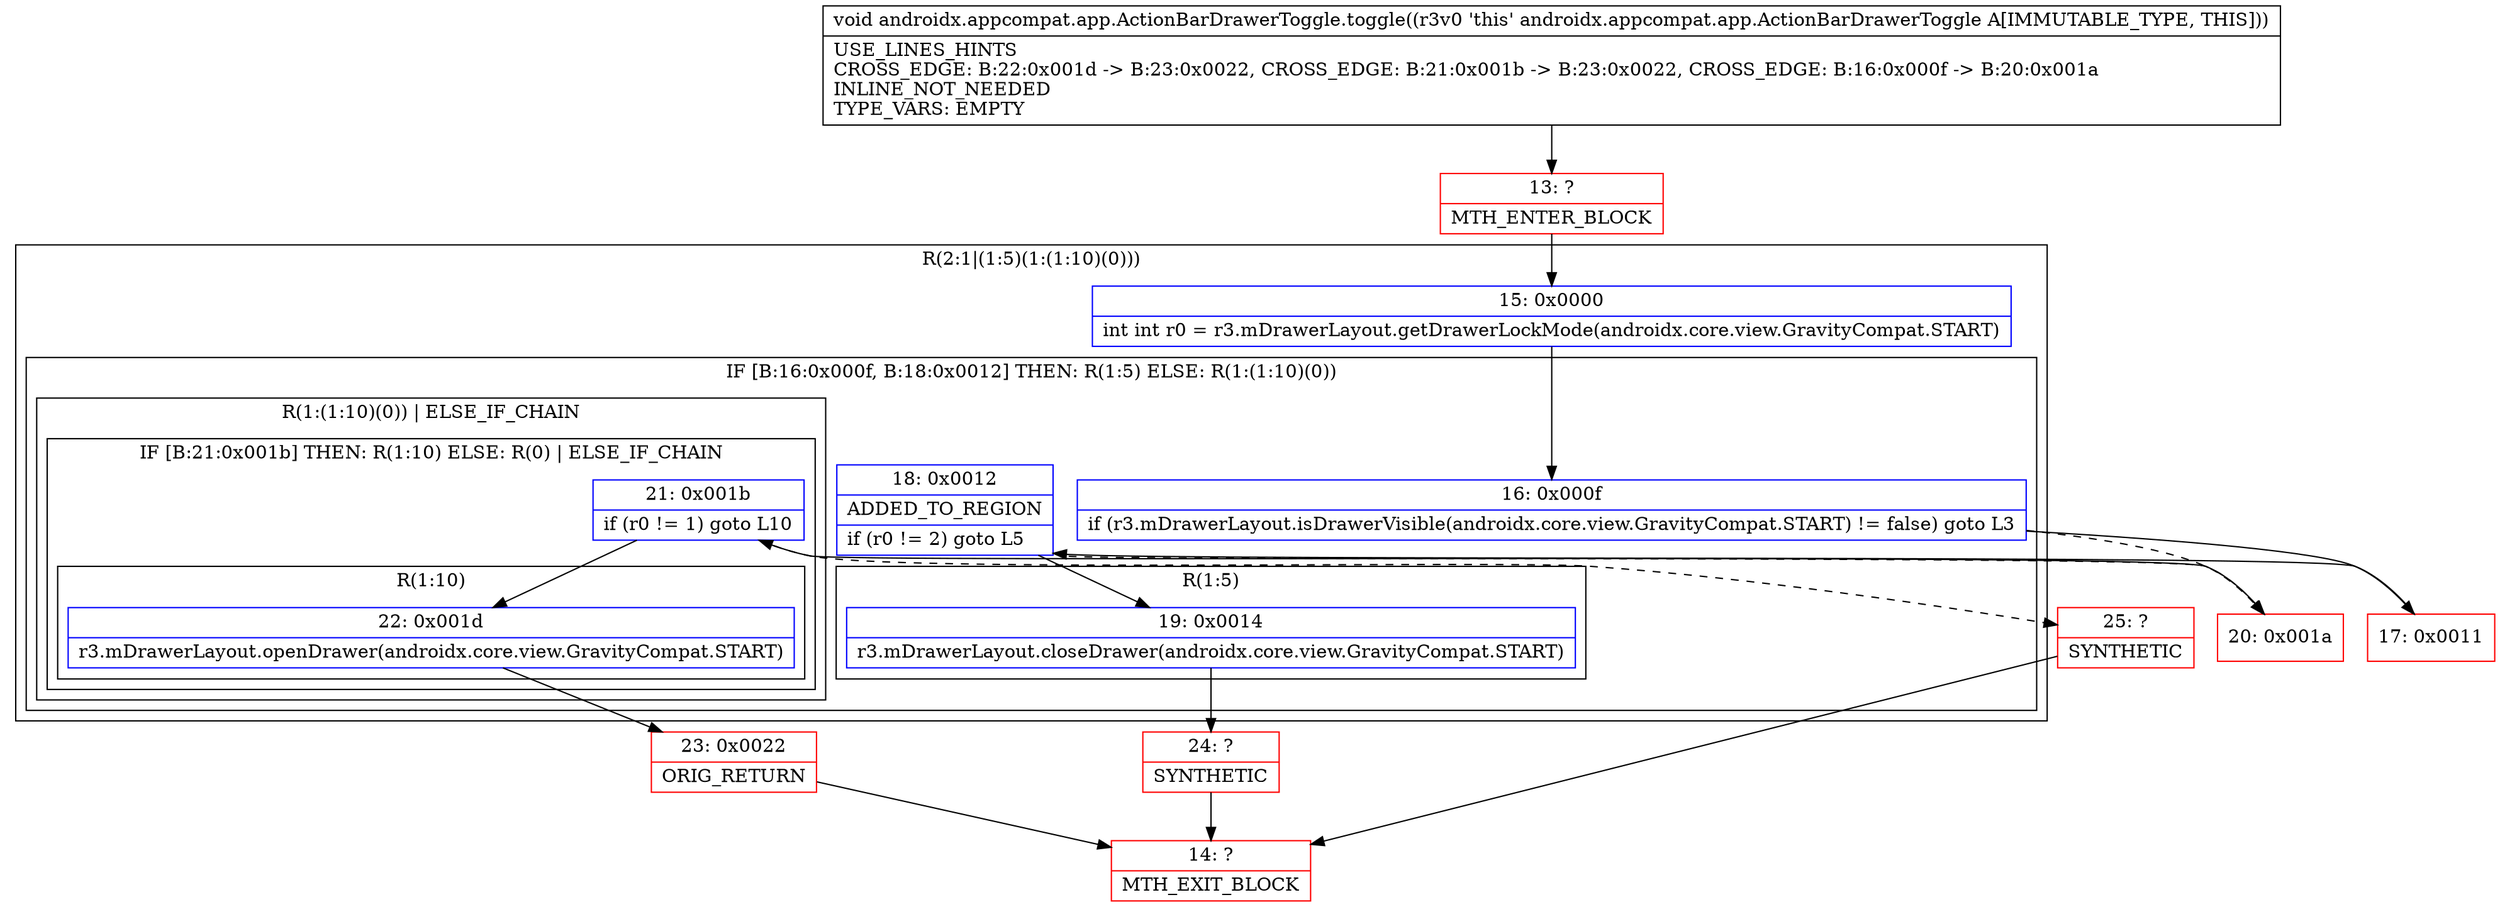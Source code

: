 digraph "CFG forandroidx.appcompat.app.ActionBarDrawerToggle.toggle()V" {
subgraph cluster_Region_621996816 {
label = "R(2:1|(1:5)(1:(1:10)(0)))";
node [shape=record,color=blue];
Node_15 [shape=record,label="{15\:\ 0x0000|int int r0 = r3.mDrawerLayout.getDrawerLockMode(androidx.core.view.GravityCompat.START)\l}"];
subgraph cluster_IfRegion_1045502711 {
label = "IF [B:16:0x000f, B:18:0x0012] THEN: R(1:5) ELSE: R(1:(1:10)(0))";
node [shape=record,color=blue];
Node_16 [shape=record,label="{16\:\ 0x000f|if (r3.mDrawerLayout.isDrawerVisible(androidx.core.view.GravityCompat.START) != false) goto L3\l}"];
Node_18 [shape=record,label="{18\:\ 0x0012|ADDED_TO_REGION\l|if (r0 != 2) goto L5\l}"];
subgraph cluster_Region_912248000 {
label = "R(1:5)";
node [shape=record,color=blue];
Node_19 [shape=record,label="{19\:\ 0x0014|r3.mDrawerLayout.closeDrawer(androidx.core.view.GravityCompat.START)\l}"];
}
subgraph cluster_Region_1589559950 {
label = "R(1:(1:10)(0)) | ELSE_IF_CHAIN\l";
node [shape=record,color=blue];
subgraph cluster_IfRegion_1709818769 {
label = "IF [B:21:0x001b] THEN: R(1:10) ELSE: R(0) | ELSE_IF_CHAIN\l";
node [shape=record,color=blue];
Node_21 [shape=record,label="{21\:\ 0x001b|if (r0 != 1) goto L10\l}"];
subgraph cluster_Region_1390089531 {
label = "R(1:10)";
node [shape=record,color=blue];
Node_22 [shape=record,label="{22\:\ 0x001d|r3.mDrawerLayout.openDrawer(androidx.core.view.GravityCompat.START)\l}"];
}
subgraph cluster_Region_213246159 {
label = "R(0)";
node [shape=record,color=blue];
}
}
}
}
}
Node_13 [shape=record,color=red,label="{13\:\ ?|MTH_ENTER_BLOCK\l}"];
Node_17 [shape=record,color=red,label="{17\:\ 0x0011}"];
Node_24 [shape=record,color=red,label="{24\:\ ?|SYNTHETIC\l}"];
Node_14 [shape=record,color=red,label="{14\:\ ?|MTH_EXIT_BLOCK\l}"];
Node_20 [shape=record,color=red,label="{20\:\ 0x001a}"];
Node_23 [shape=record,color=red,label="{23\:\ 0x0022|ORIG_RETURN\l}"];
Node_25 [shape=record,color=red,label="{25\:\ ?|SYNTHETIC\l}"];
MethodNode[shape=record,label="{void androidx.appcompat.app.ActionBarDrawerToggle.toggle((r3v0 'this' androidx.appcompat.app.ActionBarDrawerToggle A[IMMUTABLE_TYPE, THIS]))  | USE_LINES_HINTS\lCROSS_EDGE: B:22:0x001d \-\> B:23:0x0022, CROSS_EDGE: B:21:0x001b \-\> B:23:0x0022, CROSS_EDGE: B:16:0x000f \-\> B:20:0x001a\lINLINE_NOT_NEEDED\lTYPE_VARS: EMPTY\l}"];
MethodNode -> Node_13;Node_15 -> Node_16;
Node_16 -> Node_17;
Node_16 -> Node_20[style=dashed];
Node_18 -> Node_19;
Node_18 -> Node_20[style=dashed];
Node_19 -> Node_24;
Node_21 -> Node_22;
Node_21 -> Node_25[style=dashed];
Node_22 -> Node_23;
Node_13 -> Node_15;
Node_17 -> Node_18;
Node_24 -> Node_14;
Node_20 -> Node_21;
Node_23 -> Node_14;
Node_25 -> Node_14;
}

